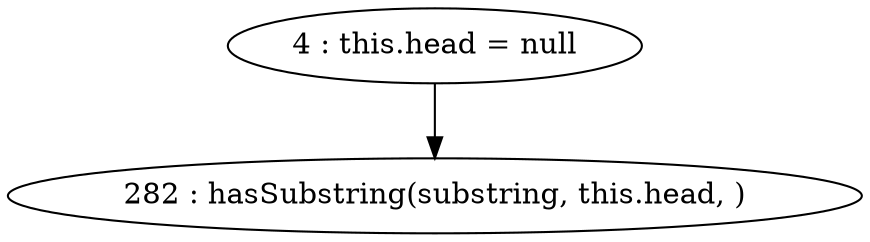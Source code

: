 digraph G {
"4 : this.head = null"
"4 : this.head = null" -> "282 : hasSubstring(substring, this.head, )"
"282 : hasSubstring(substring, this.head, )"
}